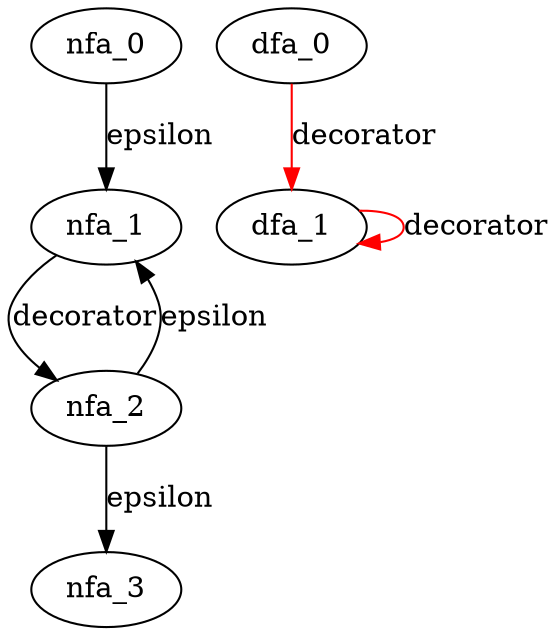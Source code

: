 digraph decorators {
 subgraph decorators_nfa {
  nfa_0->nfa_1[label=epsilon]
  nfa_1->nfa_2[label=decorator]
  nfa_2->nfa_1[label=epsilon]
  nfa_2->nfa_3[label=epsilon]
  }
 subgraph decorators_dfa {
  dfa_0->dfa_1[label=decorator,color=red]
  dfa_1->dfa_1[label=decorator,color=red]
  }
}
